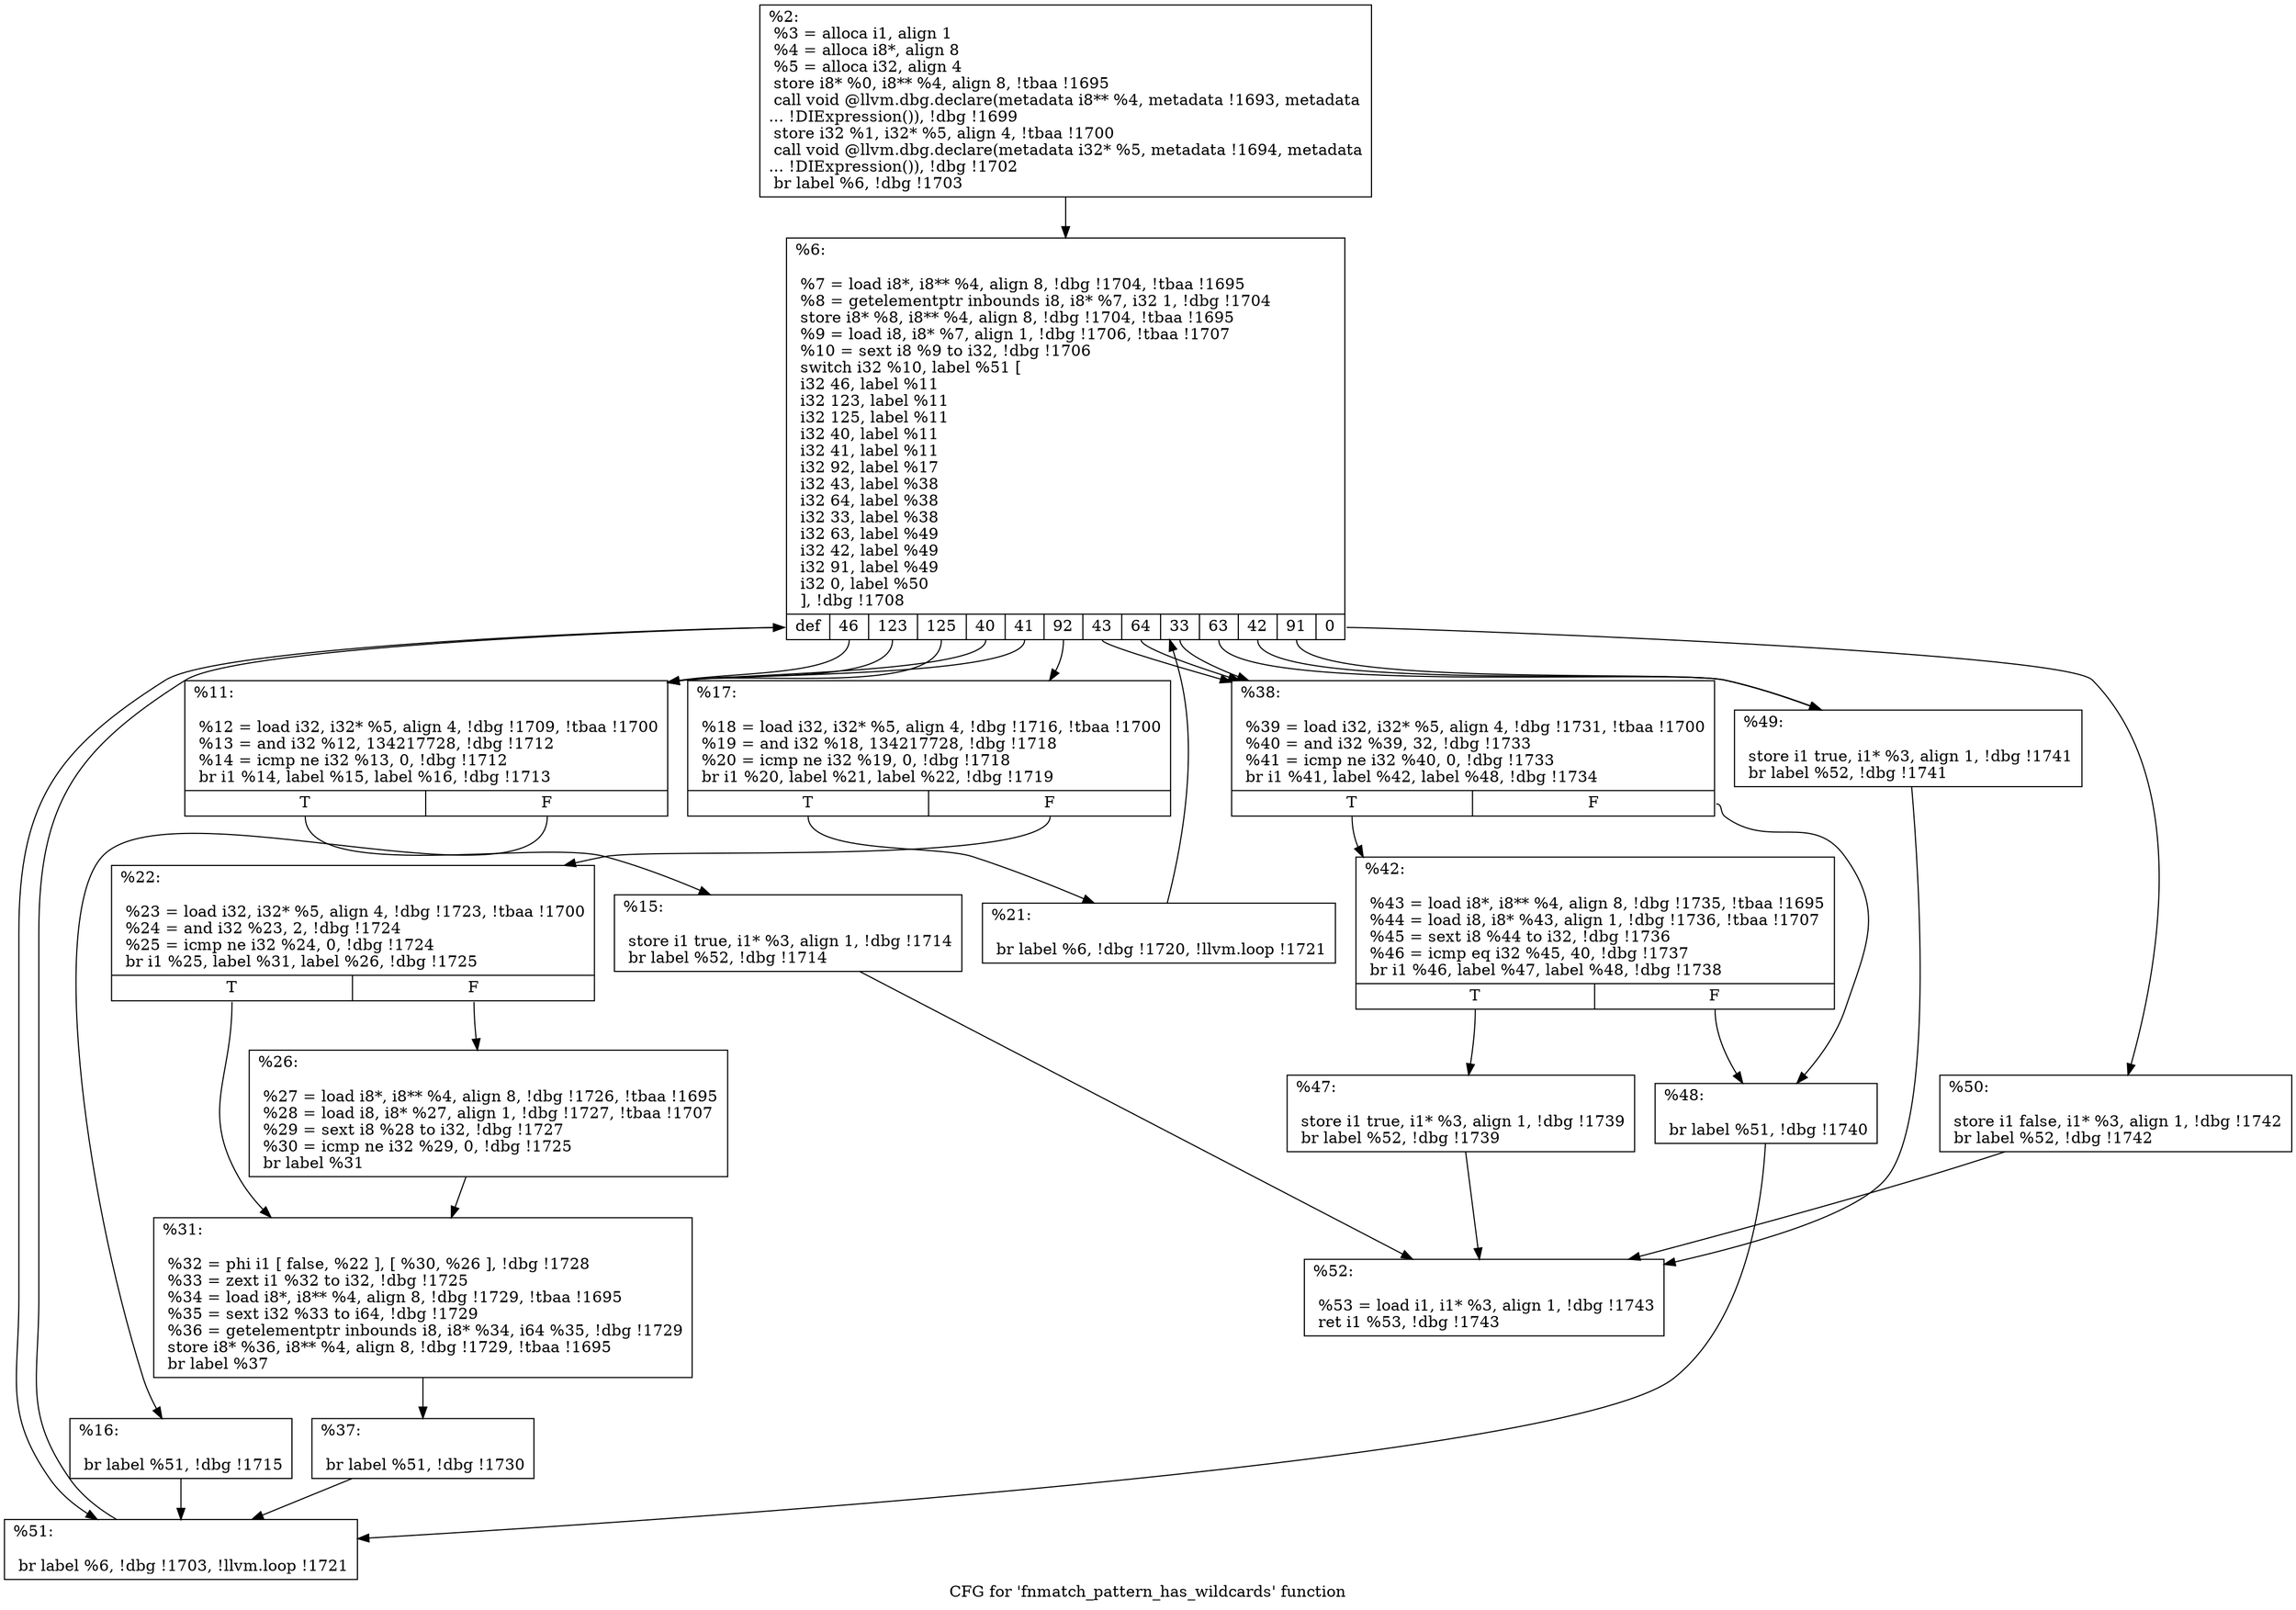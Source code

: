 digraph "CFG for 'fnmatch_pattern_has_wildcards' function" {
	label="CFG for 'fnmatch_pattern_has_wildcards' function";

	Node0x2886c30 [shape=record,label="{%2:\l  %3 = alloca i1, align 1\l  %4 = alloca i8*, align 8\l  %5 = alloca i32, align 4\l  store i8* %0, i8** %4, align 8, !tbaa !1695\l  call void @llvm.dbg.declare(metadata i8** %4, metadata !1693, metadata\l... !DIExpression()), !dbg !1699\l  store i32 %1, i32* %5, align 4, !tbaa !1700\l  call void @llvm.dbg.declare(metadata i32* %5, metadata !1694, metadata\l... !DIExpression()), !dbg !1702\l  br label %6, !dbg !1703\l}"];
	Node0x2886c30 -> Node0x2888c60;
	Node0x2888c60 [shape=record,label="{%6:\l\l  %7 = load i8*, i8** %4, align 8, !dbg !1704, !tbaa !1695\l  %8 = getelementptr inbounds i8, i8* %7, i32 1, !dbg !1704\l  store i8* %8, i8** %4, align 8, !dbg !1704, !tbaa !1695\l  %9 = load i8, i8* %7, align 1, !dbg !1706, !tbaa !1707\l  %10 = sext i8 %9 to i32, !dbg !1706\l  switch i32 %10, label %51 [\l    i32 46, label %11\l    i32 123, label %11\l    i32 125, label %11\l    i32 40, label %11\l    i32 41, label %11\l    i32 92, label %17\l    i32 43, label %38\l    i32 64, label %38\l    i32 33, label %38\l    i32 63, label %49\l    i32 42, label %49\l    i32 91, label %49\l    i32 0, label %50\l  ], !dbg !1708\l|{<s0>def|<s1>46|<s2>123|<s3>125|<s4>40|<s5>41|<s6>92|<s7>43|<s8>64|<s9>33|<s10>63|<s11>42|<s12>91|<s13>0}}"];
	Node0x2888c60:s0 -> Node0x2889160;
	Node0x2888c60:s1 -> Node0x2888cb0;
	Node0x2888c60:s2 -> Node0x2888cb0;
	Node0x2888c60:s3 -> Node0x2888cb0;
	Node0x2888c60:s4 -> Node0x2888cb0;
	Node0x2888c60:s5 -> Node0x2888cb0;
	Node0x2888c60:s6 -> Node0x2888da0;
	Node0x2888c60:s7 -> Node0x2888f80;
	Node0x2888c60:s8 -> Node0x2888f80;
	Node0x2888c60:s9 -> Node0x2888f80;
	Node0x2888c60:s10 -> Node0x28890c0;
	Node0x2888c60:s11 -> Node0x28890c0;
	Node0x2888c60:s12 -> Node0x28890c0;
	Node0x2888c60:s13 -> Node0x2889110;
	Node0x2888cb0 [shape=record,label="{%11:\l\l  %12 = load i32, i32* %5, align 4, !dbg !1709, !tbaa !1700\l  %13 = and i32 %12, 134217728, !dbg !1712\l  %14 = icmp ne i32 %13, 0, !dbg !1712\l  br i1 %14, label %15, label %16, !dbg !1713\l|{<s0>T|<s1>F}}"];
	Node0x2888cb0:s0 -> Node0x2888d00;
	Node0x2888cb0:s1 -> Node0x2888d50;
	Node0x2888d00 [shape=record,label="{%15:\l\l  store i1 true, i1* %3, align 1, !dbg !1714\l  br label %52, !dbg !1714\l}"];
	Node0x2888d00 -> Node0x28891b0;
	Node0x2888d50 [shape=record,label="{%16:\l\l  br label %51, !dbg !1715\l}"];
	Node0x2888d50 -> Node0x2889160;
	Node0x2888da0 [shape=record,label="{%17:\l\l  %18 = load i32, i32* %5, align 4, !dbg !1716, !tbaa !1700\l  %19 = and i32 %18, 134217728, !dbg !1718\l  %20 = icmp ne i32 %19, 0, !dbg !1718\l  br i1 %20, label %21, label %22, !dbg !1719\l|{<s0>T|<s1>F}}"];
	Node0x2888da0:s0 -> Node0x2888df0;
	Node0x2888da0:s1 -> Node0x2888e40;
	Node0x2888df0 [shape=record,label="{%21:\l\l  br label %6, !dbg !1720, !llvm.loop !1721\l}"];
	Node0x2888df0 -> Node0x2888c60;
	Node0x2888e40 [shape=record,label="{%22:\l\l  %23 = load i32, i32* %5, align 4, !dbg !1723, !tbaa !1700\l  %24 = and i32 %23, 2, !dbg !1724\l  %25 = icmp ne i32 %24, 0, !dbg !1724\l  br i1 %25, label %31, label %26, !dbg !1725\l|{<s0>T|<s1>F}}"];
	Node0x2888e40:s0 -> Node0x2888ee0;
	Node0x2888e40:s1 -> Node0x2888e90;
	Node0x2888e90 [shape=record,label="{%26:\l\l  %27 = load i8*, i8** %4, align 8, !dbg !1726, !tbaa !1695\l  %28 = load i8, i8* %27, align 1, !dbg !1727, !tbaa !1707\l  %29 = sext i8 %28 to i32, !dbg !1727\l  %30 = icmp ne i32 %29, 0, !dbg !1725\l  br label %31\l}"];
	Node0x2888e90 -> Node0x2888ee0;
	Node0x2888ee0 [shape=record,label="{%31:\l\l  %32 = phi i1 [ false, %22 ], [ %30, %26 ], !dbg !1728\l  %33 = zext i1 %32 to i32, !dbg !1725\l  %34 = load i8*, i8** %4, align 8, !dbg !1729, !tbaa !1695\l  %35 = sext i32 %33 to i64, !dbg !1729\l  %36 = getelementptr inbounds i8, i8* %34, i64 %35, !dbg !1729\l  store i8* %36, i8** %4, align 8, !dbg !1729, !tbaa !1695\l  br label %37\l}"];
	Node0x2888ee0 -> Node0x2888f30;
	Node0x2888f30 [shape=record,label="{%37:\l\l  br label %51, !dbg !1730\l}"];
	Node0x2888f30 -> Node0x2889160;
	Node0x2888f80 [shape=record,label="{%38:\l\l  %39 = load i32, i32* %5, align 4, !dbg !1731, !tbaa !1700\l  %40 = and i32 %39, 32, !dbg !1733\l  %41 = icmp ne i32 %40, 0, !dbg !1733\l  br i1 %41, label %42, label %48, !dbg !1734\l|{<s0>T|<s1>F}}"];
	Node0x2888f80:s0 -> Node0x2888fd0;
	Node0x2888f80:s1 -> Node0x2889070;
	Node0x2888fd0 [shape=record,label="{%42:\l\l  %43 = load i8*, i8** %4, align 8, !dbg !1735, !tbaa !1695\l  %44 = load i8, i8* %43, align 1, !dbg !1736, !tbaa !1707\l  %45 = sext i8 %44 to i32, !dbg !1736\l  %46 = icmp eq i32 %45, 40, !dbg !1737\l  br i1 %46, label %47, label %48, !dbg !1738\l|{<s0>T|<s1>F}}"];
	Node0x2888fd0:s0 -> Node0x2889020;
	Node0x2888fd0:s1 -> Node0x2889070;
	Node0x2889020 [shape=record,label="{%47:\l\l  store i1 true, i1* %3, align 1, !dbg !1739\l  br label %52, !dbg !1739\l}"];
	Node0x2889020 -> Node0x28891b0;
	Node0x2889070 [shape=record,label="{%48:\l\l  br label %51, !dbg !1740\l}"];
	Node0x2889070 -> Node0x2889160;
	Node0x28890c0 [shape=record,label="{%49:\l\l  store i1 true, i1* %3, align 1, !dbg !1741\l  br label %52, !dbg !1741\l}"];
	Node0x28890c0 -> Node0x28891b0;
	Node0x2889110 [shape=record,label="{%50:\l\l  store i1 false, i1* %3, align 1, !dbg !1742\l  br label %52, !dbg !1742\l}"];
	Node0x2889110 -> Node0x28891b0;
	Node0x2889160 [shape=record,label="{%51:\l\l  br label %6, !dbg !1703, !llvm.loop !1721\l}"];
	Node0x2889160 -> Node0x2888c60;
	Node0x28891b0 [shape=record,label="{%52:\l\l  %53 = load i1, i1* %3, align 1, !dbg !1743\l  ret i1 %53, !dbg !1743\l}"];
}
